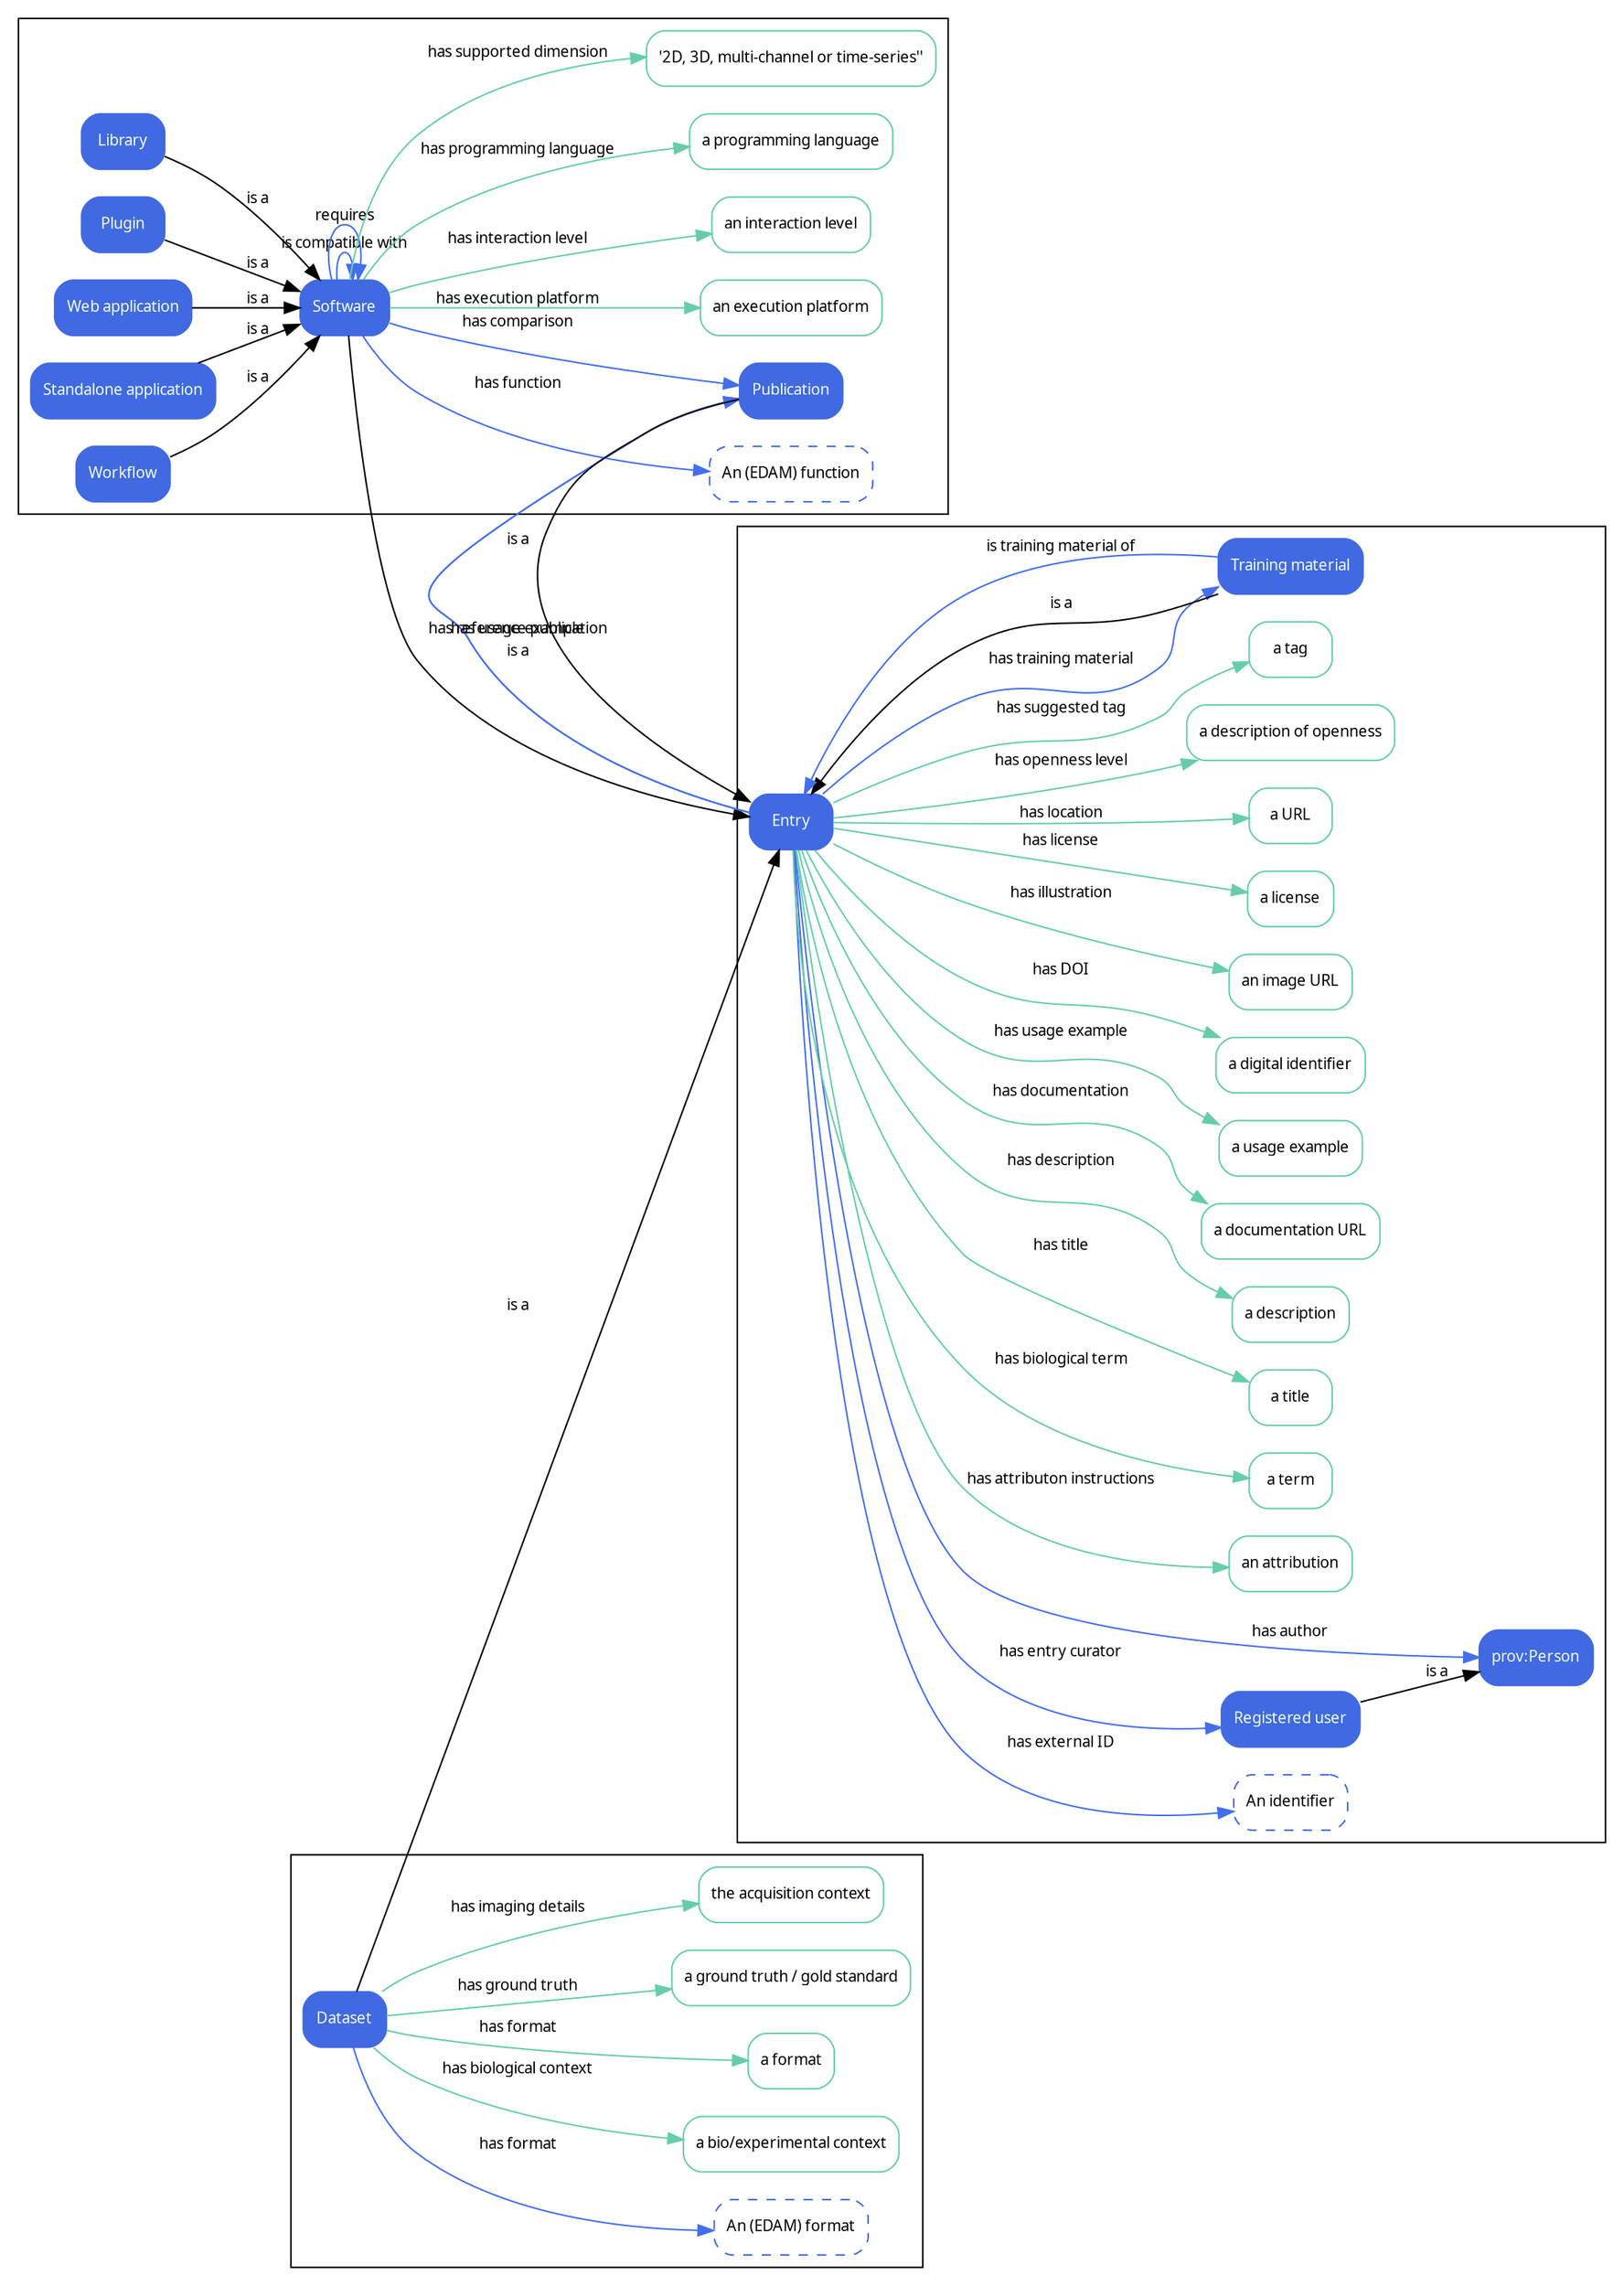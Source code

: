 digraph G {
#graph [layout="sfdp", overlap="scale"];
rankdir=LR
#graph [layout="neato"];
graph [outputorder = edgesFirst, fontname = Verdana];

node [shape=box, fontname = Verdana, fontsize = 10, style="rounded,dashed", color=royalblue, fontcolor=black];
"An identifier"
"An (EDAM) format"
"An (EDAM) function"

node [shape=box, fontname = Verdana, fontsize = 10, style="filled,rounded", color=royalblue, fontcolor=honeydew];
edge [fontname = Verdana, fontsize = 10];
graph [outputorder = nodesfirst, fontname = Verdana];

#################################################
#################################################
# Class hierarchy
edge [fontname = Verdana, fontsize = 10, labelangle=0];
"Software" -> "Entry"  [label=" is a "]
"Dataset" -> "Entry"  [label=" is a "]
"Publication" -> "Entry"  [label=" is a "]
"Training material" -> "Entry"  [label=" is a "]
"Registered user" -> "prov:Person" [label=" is a "]
subgraph cluster_Software {
"Library" -> "Software" [label=" is a "]
"Plugin" -> "Software" [label=" is a "]
"Web application" -> "Software" [label=" is a "]
"Standalone application" -> "Software" [label=" is a "]
"Workflow" -> "Software" [label=" is a "]
}

#################################################
#################################################
# Object properties
edge [fontname = Verdana, fontsize = 10, color=royalblue2];

subgraph cluster_Software {
	"Software" -> "Publication"  [label=" has comparison "]
	"Software" -> "An (EDAM) function"  [label=" has function "]
	"Software" -> "Software"  [label=" is compatible with "]
	"Software" -> "Software"  [label=" requires "]
}

subgraph cluster_Dataset {
	"Dataset" -> "An (EDAM) format"  [label=" has format "]
}
subgraph cluster_Entry {
	"Publication"
	"Entry" -> "prov:Person" [label=" has author "]
	"Entry" -> "Registered user"  [label=" has entry curator "]
	"Entry" -> "An identifier"  [label=" has external ID "]
	"Entry" -> "Publication"  [label=" has reference publication "]
	"Entry" -> "Publication"  [label=" has usage example "]
	"Entry" -> "Training material"  [label=" has training material "]
}
"Training material" -> "Entry"  [label=" is training material of "]

#################################################
#################################################
# Data properties
edge [fontname=Verdana, fontsize = 10, color=aquamarine3];
node [shape=box, fontname = Verdana, fontsize = 10, style="rounded", color=aquamarine3, fontcolor=black];
#node [shape=plaintext, fontname = Verdana, fontsize = 10, style=default, color=royalblue, fontcolor=black];
subgraph cluster_Entry {
	"Entry" -> "an attribution" [label=" has attributon instructions "]
	"Entry" -> "a term" [label=" has biological term "]
	"Entry" -> "a title" [label=" has title "]
	"Entry" -> "a description" [label=" has description "]
	"Entry" -> "a documentation URL" [label=" has documentation "]
	"Entry" -> "a usage example"  [label=" has usage example "]
	"Entry" -> "a digital identifier" [label=" has DOI "]
	"Entry" -> "an image URL" [label=" has illustration "]
	"Entry" -> "a license" [label=" has license "]
	"Entry" -> "a URL" [label=" has location "]
	"Entry" -> "a description of openness" [label=" has openness level "]
	"Entry" -> "a tag" [label=" has suggested tag "]
}

subgraph cluster_Dataset {
	"Dataset" -> "a bio/experimental context" [label=" has biological context "]
	"Dataset" -> "a format"  [label=" has format "]
	"Dataset" -> "a ground truth / gold standard"  [label=" has ground truth "]
	"Dataset" -> "the acquisition context"  [label=" has imaging details "]
}

subgraph cluster_Software {
	"Software" -> "an execution platform" [label=" has execution platform "]
	"Software" -> "an interaction level"  [label=" has interaction level "]
	"Software" -> "a programming language"  [label=" has programming language "]
	"Software" -> "'2D, 3D, multi-channel or time-series''"  [label=" has supported dimension "]
}

}

